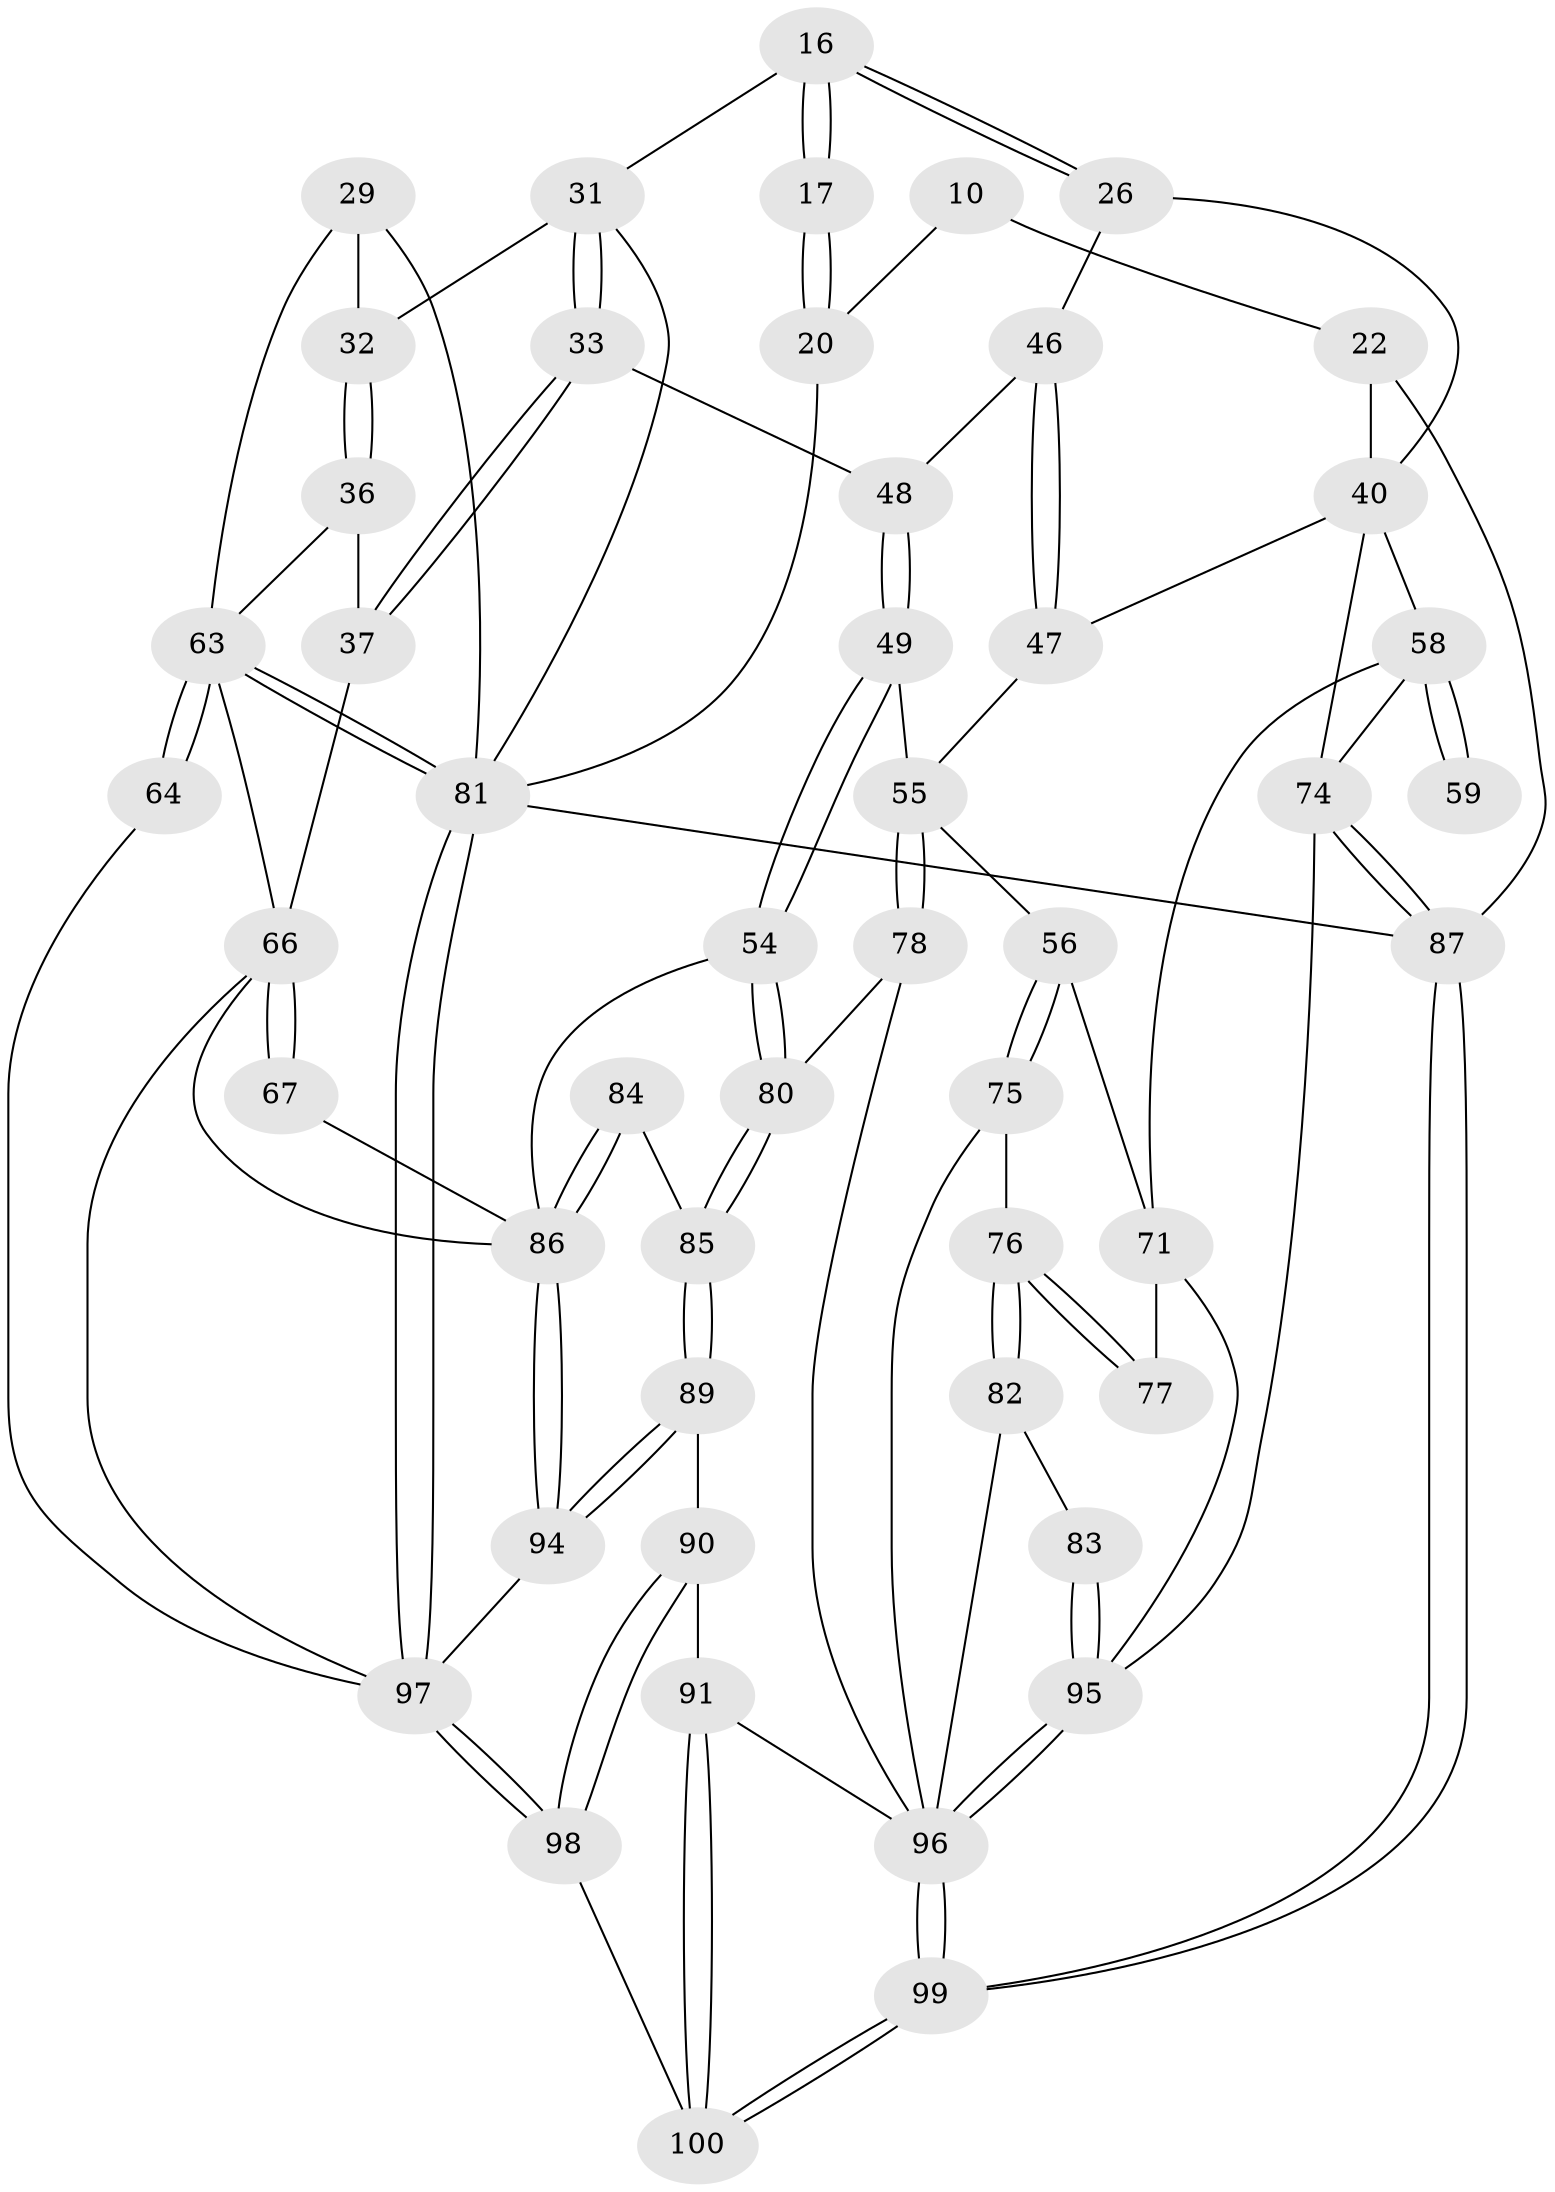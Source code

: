 // original degree distribution, {3: 0.03, 4: 0.24, 6: 0.24, 5: 0.49}
// Generated by graph-tools (version 1.1) at 2025/01/03/09/25 05:01:39]
// undirected, 50 vertices, 115 edges
graph export_dot {
graph [start="1"]
  node [color=gray90,style=filled];
  10 [pos="+0.30856859849312007+0.1476111441947039"];
  16 [pos="+0.5620687722346308+0.1880216924323577"];
  17 [pos="+0.5619893283641821+0.18780354790279968"];
  20 [pos="+0.49455105551886314+0.12624623328688672",super="+9+13"];
  22 [pos="+0.10850841683251265+0.10609446888328694",super="+12+7"];
  26 [pos="+0.533412858353569+0.21878060775722108"];
  29 [pos="+1+0.19747880042812854",super="+18+28"];
  31 [pos="+0.7459690757568621+0.30388657844341405",super="+15"];
  32 [pos="+0.912794937408157+0.2993945335848582",super="+30+19"];
  33 [pos="+0.7416695406760213+0.3573466269335655"];
  36 [pos="+0.981645400015425+0.3962926365814105"];
  37 [pos="+0.8124907589847711+0.4514418334668682"];
  40 [pos="+0.31456332886811794+0.3883060926306679",super="+27"];
  46 [pos="+0.5333248153487706+0.36442453656816165",super="+35"];
  47 [pos="+0.49289556231148607+0.4368607137678036"];
  48 [pos="+0.6667023034468649+0.4096231406980444",super="+34"];
  49 [pos="+0.5691552502599798+0.5365483252199216"];
  54 [pos="+0.604163767200183+0.5915531506686695"];
  55 [pos="+0.42771373614492303+0.5766667902387607",super="+50"];
  56 [pos="+0.34023957534375465+0.5415332324329022"];
  58 [pos="+0.2855656811370138+0.4891167184890495",super="+41+44"];
  59 [pos="+0.02503253892999091+0.49085755256155933"];
  63 [pos="+1+0.751881162231765",super="+38+39+60"];
  64 [pos="+1+0.7423703401944575"];
  66 [pos="+1+0.7320983973092172",super="+61+62"];
  67 [pos="+0.8526410952059393+0.6759175473036511"];
  71 [pos="+0.11620438517535152+0.6236686536172991",super="+70"];
  74 [pos="+0+0.6615565457972178",super="+45"];
  75 [pos="+0.3566590816343889+0.6901946773897192"];
  76 [pos="+0.2585797801388822+0.6738861894626743"];
  77 [pos="+0.2376055326917897+0.5760461558180222"];
  78 [pos="+0.4181682363656812+0.6945635263701929"];
  80 [pos="+0.4974972990260923+0.6960202557123092"];
  81 [pos="+1+1",super="+5"];
  82 [pos="+0.2123535922986751+0.7376992590915769"];
  83 [pos="+0.2022132212546871+0.7419966485081032"];
  84 [pos="+0.643590219319519+0.7464724190423224"];
  85 [pos="+0.5346097310215311+0.8009896122699295"];
  86 [pos="+0.7370253207872711+0.8153875122314924",super="+68+53"];
  87 [pos="+0+1",super="+21"];
  89 [pos="+0.5225194072690953+0.833140339908692"];
  90 [pos="+0.5064569901575867+0.8442693708309718"];
  91 [pos="+0.42065322641731057+0.861877235685701"];
  94 [pos="+0.7622567298601356+0.9500945147376675"];
  95 [pos="+0.1255704444313186+0.8795868700019185",super="+73+72"];
  96 [pos="+0.11048436074735958+1",super="+92+88"];
  97 [pos="+0.7715499610093217+1",super="+93"];
  98 [pos="+0.6180187768190752+1"];
  99 [pos="+0+1"];
  100 [pos="+0.45963072836008034+1"];
  10 -- 20 [weight=2];
  10 -- 22;
  16 -- 17;
  16 -- 17;
  16 -- 26;
  16 -- 26;
  16 -- 31;
  17 -- 20 [weight=2];
  17 -- 20;
  20 -- 81 [weight=2];
  22 -- 87 [weight=2];
  22 -- 40 [weight=2];
  26 -- 46;
  26 -- 40;
  29 -- 32 [weight=2];
  29 -- 81 [weight=2];
  29 -- 63;
  31 -- 33;
  31 -- 33;
  31 -- 32 [weight=2];
  31 -- 81;
  32 -- 36;
  32 -- 36;
  33 -- 37;
  33 -- 37;
  33 -- 48;
  36 -- 37;
  36 -- 63;
  37 -- 66;
  40 -- 47;
  40 -- 58 [weight=2];
  40 -- 74;
  46 -- 47;
  46 -- 47;
  46 -- 48 [weight=2];
  47 -- 55;
  48 -- 49;
  48 -- 49;
  49 -- 54;
  49 -- 54;
  49 -- 55;
  54 -- 80;
  54 -- 80;
  54 -- 86;
  55 -- 56;
  55 -- 78;
  55 -- 78;
  56 -- 75;
  56 -- 75;
  56 -- 71;
  58 -- 59 [weight=2];
  58 -- 59;
  58 -- 74;
  58 -- 71;
  63 -- 64 [weight=2];
  63 -- 64;
  63 -- 81;
  63 -- 81;
  63 -- 66;
  64 -- 97;
  66 -- 67 [weight=2];
  66 -- 67;
  66 -- 86;
  66 -- 97;
  67 -- 86;
  71 -- 77 [weight=2];
  71 -- 95;
  74 -- 87 [weight=2];
  74 -- 87;
  74 -- 95;
  75 -- 76;
  75 -- 96;
  76 -- 77;
  76 -- 77;
  76 -- 82;
  76 -- 82;
  78 -- 80;
  78 -- 96;
  80 -- 85;
  80 -- 85;
  81 -- 97;
  81 -- 97;
  81 -- 87 [weight=2];
  82 -- 83;
  82 -- 96;
  83 -- 95 [weight=2];
  83 -- 95;
  84 -- 85;
  84 -- 86 [weight=2];
  84 -- 86;
  85 -- 89;
  85 -- 89;
  86 -- 94;
  86 -- 94;
  87 -- 99;
  87 -- 99;
  89 -- 90;
  89 -- 94;
  89 -- 94;
  90 -- 91;
  90 -- 98;
  90 -- 98;
  91 -- 100;
  91 -- 100;
  91 -- 96;
  94 -- 97;
  95 -- 96;
  95 -- 96;
  96 -- 99;
  96 -- 99;
  97 -- 98;
  97 -- 98;
  98 -- 100;
  99 -- 100;
  99 -- 100;
}

